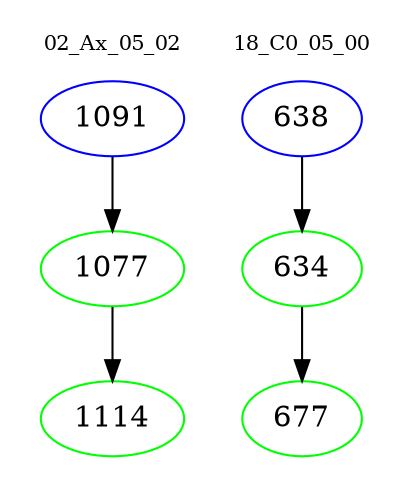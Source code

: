 digraph{
subgraph cluster_0 {
color = white
label = "02_Ax_05_02";
fontsize=10;
T0_1091 [label="1091", color="blue"]
T0_1091 -> T0_1077 [color="black"]
T0_1077 [label="1077", color="green"]
T0_1077 -> T0_1114 [color="black"]
T0_1114 [label="1114", color="green"]
}
subgraph cluster_1 {
color = white
label = "18_C0_05_00";
fontsize=10;
T1_638 [label="638", color="blue"]
T1_638 -> T1_634 [color="black"]
T1_634 [label="634", color="green"]
T1_634 -> T1_677 [color="black"]
T1_677 [label="677", color="green"]
}
}
